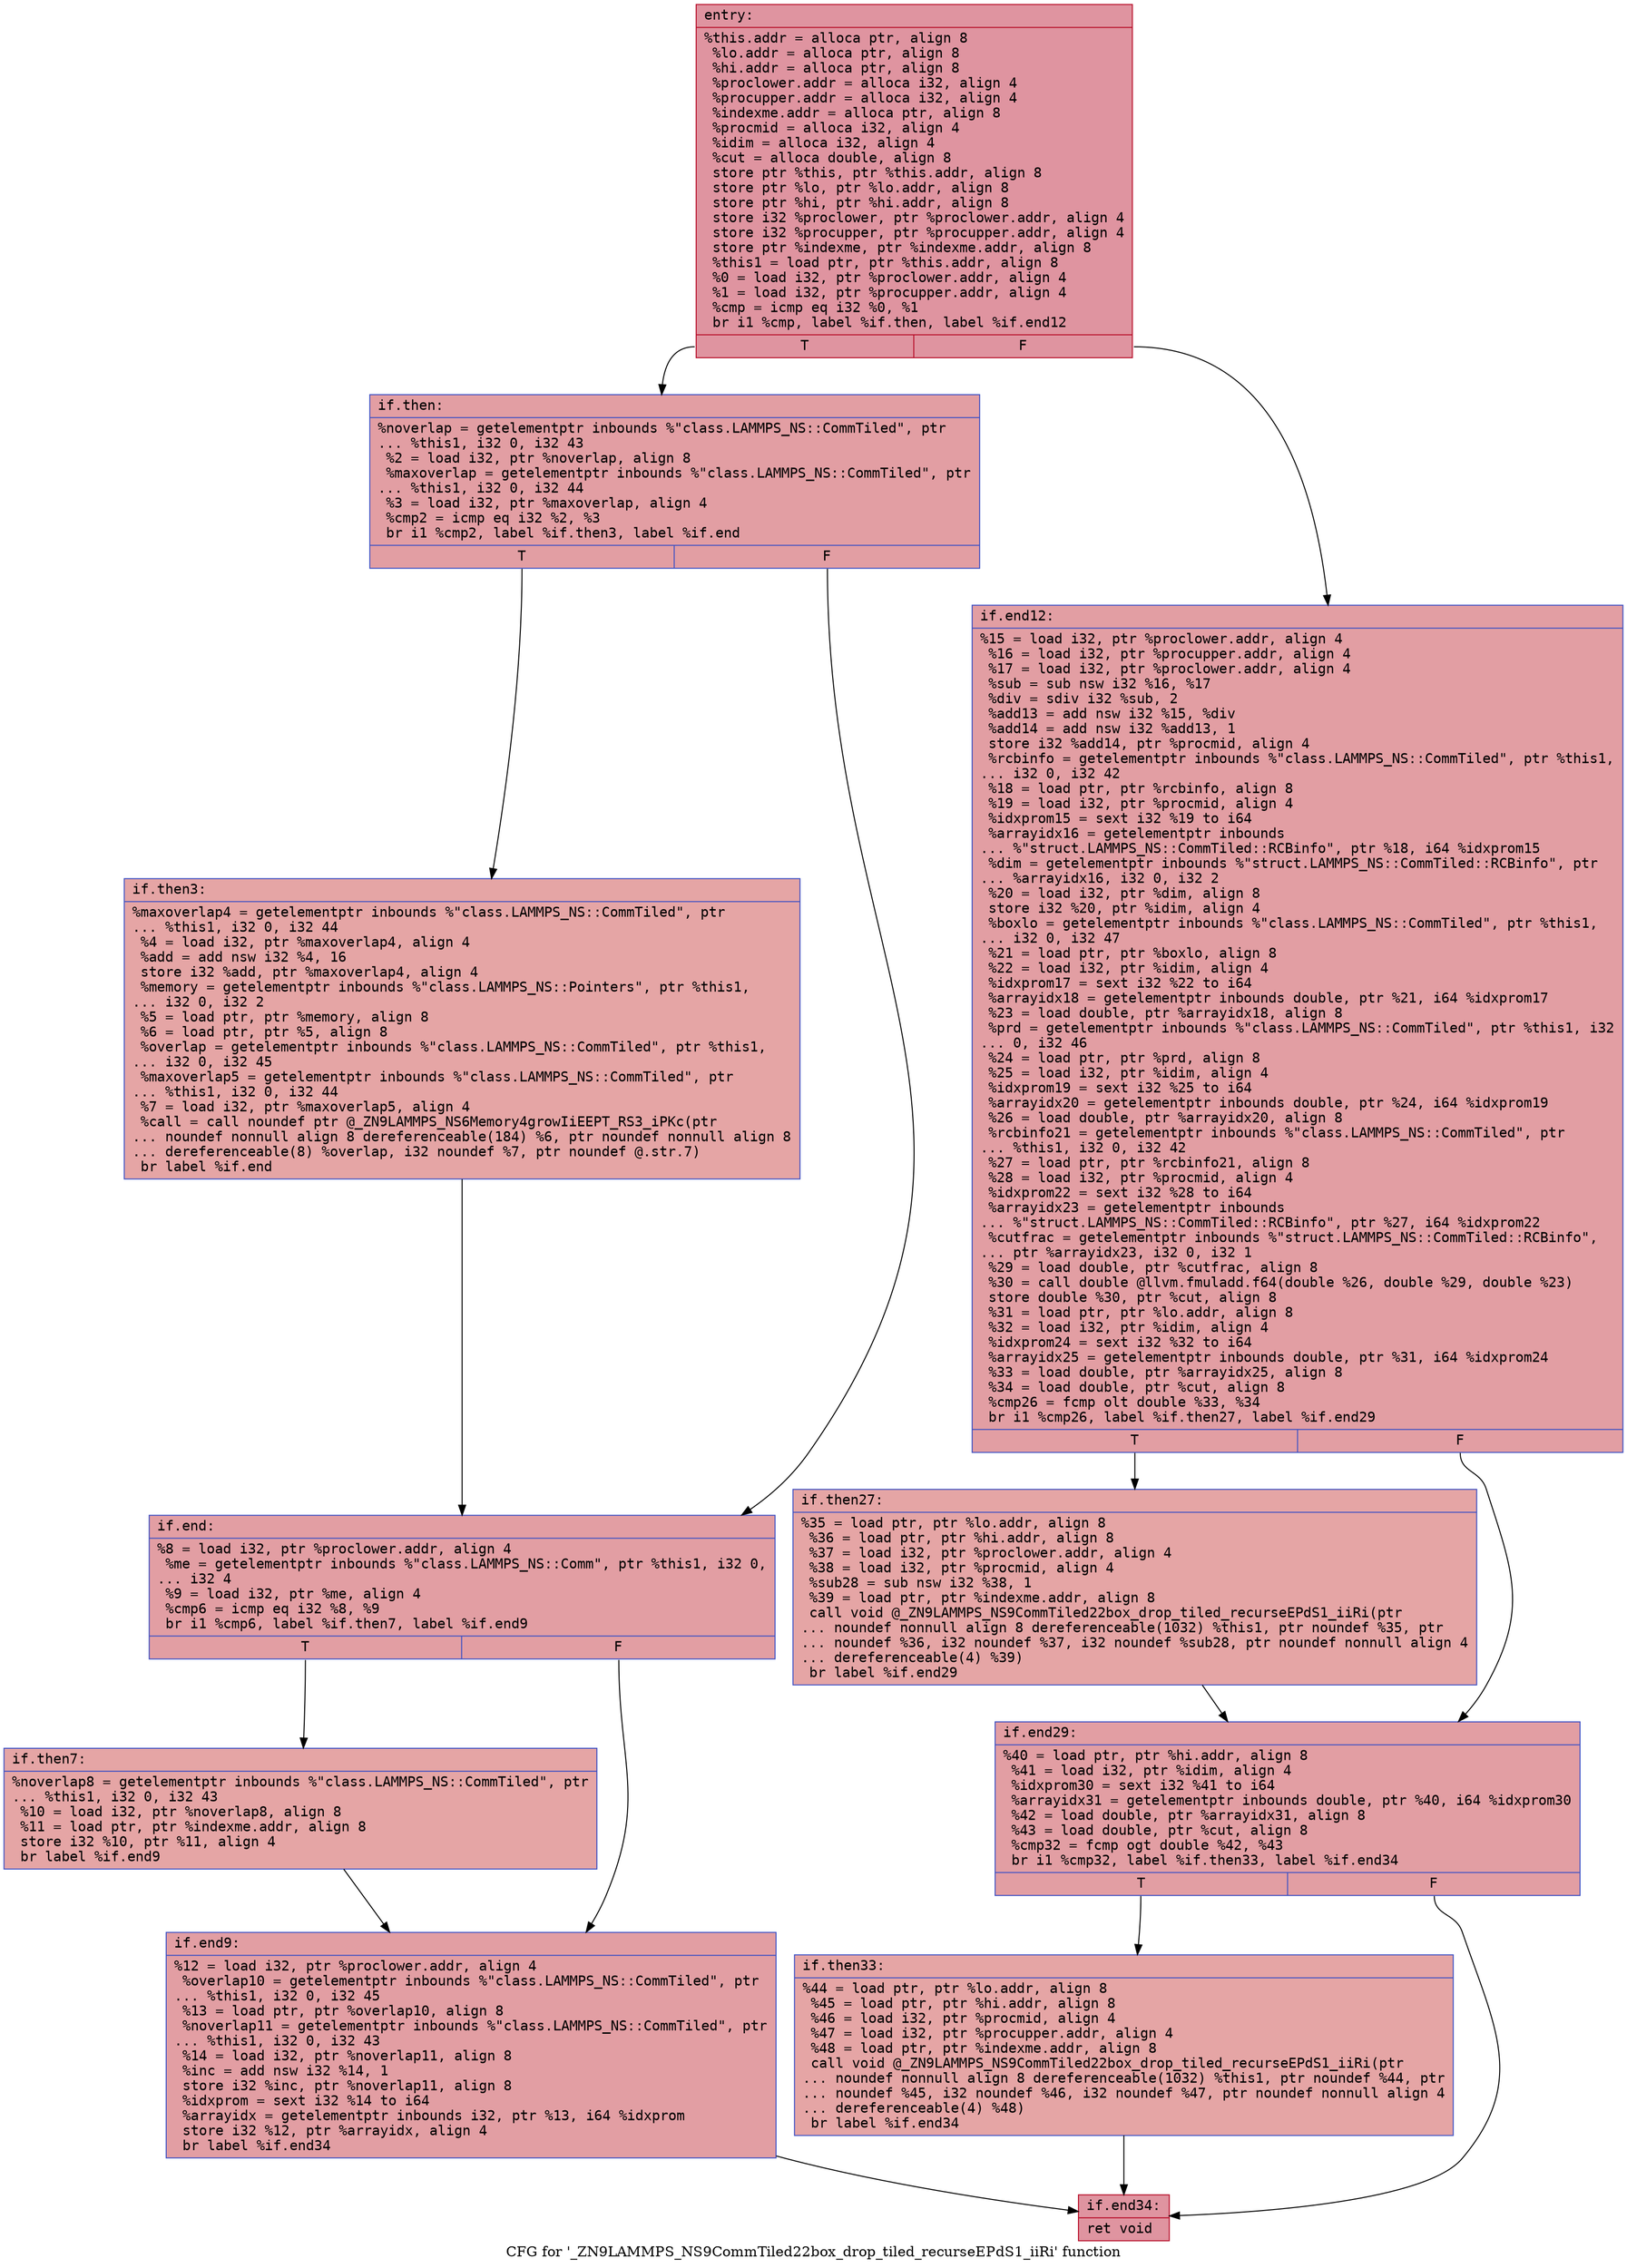 digraph "CFG for '_ZN9LAMMPS_NS9CommTiled22box_drop_tiled_recurseEPdS1_iiRi' function" {
	label="CFG for '_ZN9LAMMPS_NS9CommTiled22box_drop_tiled_recurseEPdS1_iiRi' function";

	Node0x5560776b12e0 [shape=record,color="#b70d28ff", style=filled, fillcolor="#b70d2870" fontname="Courier",label="{entry:\l|  %this.addr = alloca ptr, align 8\l  %lo.addr = alloca ptr, align 8\l  %hi.addr = alloca ptr, align 8\l  %proclower.addr = alloca i32, align 4\l  %procupper.addr = alloca i32, align 4\l  %indexme.addr = alloca ptr, align 8\l  %procmid = alloca i32, align 4\l  %idim = alloca i32, align 4\l  %cut = alloca double, align 8\l  store ptr %this, ptr %this.addr, align 8\l  store ptr %lo, ptr %lo.addr, align 8\l  store ptr %hi, ptr %hi.addr, align 8\l  store i32 %proclower, ptr %proclower.addr, align 4\l  store i32 %procupper, ptr %procupper.addr, align 4\l  store ptr %indexme, ptr %indexme.addr, align 8\l  %this1 = load ptr, ptr %this.addr, align 8\l  %0 = load i32, ptr %proclower.addr, align 4\l  %1 = load i32, ptr %procupper.addr, align 4\l  %cmp = icmp eq i32 %0, %1\l  br i1 %cmp, label %if.then, label %if.end12\l|{<s0>T|<s1>F}}"];
	Node0x5560776b12e0:s0 -> Node0x5560776b13c0[tooltip="entry -> if.then\nProbability 50.00%" ];
	Node0x5560776b12e0:s1 -> Node0x5560776b2470[tooltip="entry -> if.end12\nProbability 50.00%" ];
	Node0x5560776b13c0 [shape=record,color="#3d50c3ff", style=filled, fillcolor="#be242e70" fontname="Courier",label="{if.then:\l|  %noverlap = getelementptr inbounds %\"class.LAMMPS_NS::CommTiled\", ptr\l... %this1, i32 0, i32 43\l  %2 = load i32, ptr %noverlap, align 8\l  %maxoverlap = getelementptr inbounds %\"class.LAMMPS_NS::CommTiled\", ptr\l... %this1, i32 0, i32 44\l  %3 = load i32, ptr %maxoverlap, align 4\l  %cmp2 = icmp eq i32 %2, %3\l  br i1 %cmp2, label %if.then3, label %if.end\l|{<s0>T|<s1>F}}"];
	Node0x5560776b13c0:s0 -> Node0x5560776b2930[tooltip="if.then -> if.then3\nProbability 50.00%" ];
	Node0x5560776b13c0:s1 -> Node0x5560776b29b0[tooltip="if.then -> if.end\nProbability 50.00%" ];
	Node0x5560776b2930 [shape=record,color="#3d50c3ff", style=filled, fillcolor="#c5333470" fontname="Courier",label="{if.then3:\l|  %maxoverlap4 = getelementptr inbounds %\"class.LAMMPS_NS::CommTiled\", ptr\l... %this1, i32 0, i32 44\l  %4 = load i32, ptr %maxoverlap4, align 4\l  %add = add nsw i32 %4, 16\l  store i32 %add, ptr %maxoverlap4, align 4\l  %memory = getelementptr inbounds %\"class.LAMMPS_NS::Pointers\", ptr %this1,\l... i32 0, i32 2\l  %5 = load ptr, ptr %memory, align 8\l  %6 = load ptr, ptr %5, align 8\l  %overlap = getelementptr inbounds %\"class.LAMMPS_NS::CommTiled\", ptr %this1,\l... i32 0, i32 45\l  %maxoverlap5 = getelementptr inbounds %\"class.LAMMPS_NS::CommTiled\", ptr\l... %this1, i32 0, i32 44\l  %7 = load i32, ptr %maxoverlap5, align 4\l  %call = call noundef ptr @_ZN9LAMMPS_NS6Memory4growIiEEPT_RS3_iPKc(ptr\l... noundef nonnull align 8 dereferenceable(184) %6, ptr noundef nonnull align 8\l... dereferenceable(8) %overlap, i32 noundef %7, ptr noundef @.str.7)\l  br label %if.end\l}"];
	Node0x5560776b2930 -> Node0x5560776b29b0[tooltip="if.then3 -> if.end\nProbability 100.00%" ];
	Node0x5560776b29b0 [shape=record,color="#3d50c3ff", style=filled, fillcolor="#be242e70" fontname="Courier",label="{if.end:\l|  %8 = load i32, ptr %proclower.addr, align 4\l  %me = getelementptr inbounds %\"class.LAMMPS_NS::Comm\", ptr %this1, i32 0,\l... i32 4\l  %9 = load i32, ptr %me, align 4\l  %cmp6 = icmp eq i32 %8, %9\l  br i1 %cmp6, label %if.then7, label %if.end9\l|{<s0>T|<s1>F}}"];
	Node0x5560776b29b0:s0 -> Node0x5560776b4020[tooltip="if.end -> if.then7\nProbability 50.00%" ];
	Node0x5560776b29b0:s1 -> Node0x5560776b4070[tooltip="if.end -> if.end9\nProbability 50.00%" ];
	Node0x5560776b4020 [shape=record,color="#3d50c3ff", style=filled, fillcolor="#c5333470" fontname="Courier",label="{if.then7:\l|  %noverlap8 = getelementptr inbounds %\"class.LAMMPS_NS::CommTiled\", ptr\l... %this1, i32 0, i32 43\l  %10 = load i32, ptr %noverlap8, align 8\l  %11 = load ptr, ptr %indexme.addr, align 8\l  store i32 %10, ptr %11, align 4\l  br label %if.end9\l}"];
	Node0x5560776b4020 -> Node0x5560776b4070[tooltip="if.then7 -> if.end9\nProbability 100.00%" ];
	Node0x5560776b4070 [shape=record,color="#3d50c3ff", style=filled, fillcolor="#be242e70" fontname="Courier",label="{if.end9:\l|  %12 = load i32, ptr %proclower.addr, align 4\l  %overlap10 = getelementptr inbounds %\"class.LAMMPS_NS::CommTiled\", ptr\l... %this1, i32 0, i32 45\l  %13 = load ptr, ptr %overlap10, align 8\l  %noverlap11 = getelementptr inbounds %\"class.LAMMPS_NS::CommTiled\", ptr\l... %this1, i32 0, i32 43\l  %14 = load i32, ptr %noverlap11, align 8\l  %inc = add nsw i32 %14, 1\l  store i32 %inc, ptr %noverlap11, align 8\l  %idxprom = sext i32 %14 to i64\l  %arrayidx = getelementptr inbounds i32, ptr %13, i64 %idxprom\l  store i32 %12, ptr %arrayidx, align 4\l  br label %if.end34\l}"];
	Node0x5560776b4070 -> Node0x5560776b4b40[tooltip="if.end9 -> if.end34\nProbability 100.00%" ];
	Node0x5560776b2470 [shape=record,color="#3d50c3ff", style=filled, fillcolor="#be242e70" fontname="Courier",label="{if.end12:\l|  %15 = load i32, ptr %proclower.addr, align 4\l  %16 = load i32, ptr %procupper.addr, align 4\l  %17 = load i32, ptr %proclower.addr, align 4\l  %sub = sub nsw i32 %16, %17\l  %div = sdiv i32 %sub, 2\l  %add13 = add nsw i32 %15, %div\l  %add14 = add nsw i32 %add13, 1\l  store i32 %add14, ptr %procmid, align 4\l  %rcbinfo = getelementptr inbounds %\"class.LAMMPS_NS::CommTiled\", ptr %this1,\l... i32 0, i32 42\l  %18 = load ptr, ptr %rcbinfo, align 8\l  %19 = load i32, ptr %procmid, align 4\l  %idxprom15 = sext i32 %19 to i64\l  %arrayidx16 = getelementptr inbounds\l... %\"struct.LAMMPS_NS::CommTiled::RCBinfo\", ptr %18, i64 %idxprom15\l  %dim = getelementptr inbounds %\"struct.LAMMPS_NS::CommTiled::RCBinfo\", ptr\l... %arrayidx16, i32 0, i32 2\l  %20 = load i32, ptr %dim, align 8\l  store i32 %20, ptr %idim, align 4\l  %boxlo = getelementptr inbounds %\"class.LAMMPS_NS::CommTiled\", ptr %this1,\l... i32 0, i32 47\l  %21 = load ptr, ptr %boxlo, align 8\l  %22 = load i32, ptr %idim, align 4\l  %idxprom17 = sext i32 %22 to i64\l  %arrayidx18 = getelementptr inbounds double, ptr %21, i64 %idxprom17\l  %23 = load double, ptr %arrayidx18, align 8\l  %prd = getelementptr inbounds %\"class.LAMMPS_NS::CommTiled\", ptr %this1, i32\l... 0, i32 46\l  %24 = load ptr, ptr %prd, align 8\l  %25 = load i32, ptr %idim, align 4\l  %idxprom19 = sext i32 %25 to i64\l  %arrayidx20 = getelementptr inbounds double, ptr %24, i64 %idxprom19\l  %26 = load double, ptr %arrayidx20, align 8\l  %rcbinfo21 = getelementptr inbounds %\"class.LAMMPS_NS::CommTiled\", ptr\l... %this1, i32 0, i32 42\l  %27 = load ptr, ptr %rcbinfo21, align 8\l  %28 = load i32, ptr %procmid, align 4\l  %idxprom22 = sext i32 %28 to i64\l  %arrayidx23 = getelementptr inbounds\l... %\"struct.LAMMPS_NS::CommTiled::RCBinfo\", ptr %27, i64 %idxprom22\l  %cutfrac = getelementptr inbounds %\"struct.LAMMPS_NS::CommTiled::RCBinfo\",\l... ptr %arrayidx23, i32 0, i32 1\l  %29 = load double, ptr %cutfrac, align 8\l  %30 = call double @llvm.fmuladd.f64(double %26, double %29, double %23)\l  store double %30, ptr %cut, align 8\l  %31 = load ptr, ptr %lo.addr, align 8\l  %32 = load i32, ptr %idim, align 4\l  %idxprom24 = sext i32 %32 to i64\l  %arrayidx25 = getelementptr inbounds double, ptr %31, i64 %idxprom24\l  %33 = load double, ptr %arrayidx25, align 8\l  %34 = load double, ptr %cut, align 8\l  %cmp26 = fcmp olt double %33, %34\l  br i1 %cmp26, label %if.then27, label %if.end29\l|{<s0>T|<s1>F}}"];
	Node0x5560776b2470:s0 -> Node0x5560776b6b00[tooltip="if.end12 -> if.then27\nProbability 50.00%" ];
	Node0x5560776b2470:s1 -> Node0x5560776b6b80[tooltip="if.end12 -> if.end29\nProbability 50.00%" ];
	Node0x5560776b6b00 [shape=record,color="#3d50c3ff", style=filled, fillcolor="#c5333470" fontname="Courier",label="{if.then27:\l|  %35 = load ptr, ptr %lo.addr, align 8\l  %36 = load ptr, ptr %hi.addr, align 8\l  %37 = load i32, ptr %proclower.addr, align 4\l  %38 = load i32, ptr %procmid, align 4\l  %sub28 = sub nsw i32 %38, 1\l  %39 = load ptr, ptr %indexme.addr, align 8\l  call void @_ZN9LAMMPS_NS9CommTiled22box_drop_tiled_recurseEPdS1_iiRi(ptr\l... noundef nonnull align 8 dereferenceable(1032) %this1, ptr noundef %35, ptr\l... noundef %36, i32 noundef %37, i32 noundef %sub28, ptr noundef nonnull align 4\l... dereferenceable(4) %39)\l  br label %if.end29\l}"];
	Node0x5560776b6b00 -> Node0x5560776b6b80[tooltip="if.then27 -> if.end29\nProbability 100.00%" ];
	Node0x5560776b6b80 [shape=record,color="#3d50c3ff", style=filled, fillcolor="#be242e70" fontname="Courier",label="{if.end29:\l|  %40 = load ptr, ptr %hi.addr, align 8\l  %41 = load i32, ptr %idim, align 4\l  %idxprom30 = sext i32 %41 to i64\l  %arrayidx31 = getelementptr inbounds double, ptr %40, i64 %idxprom30\l  %42 = load double, ptr %arrayidx31, align 8\l  %43 = load double, ptr %cut, align 8\l  %cmp32 = fcmp ogt double %42, %43\l  br i1 %cmp32, label %if.then33, label %if.end34\l|{<s0>T|<s1>F}}"];
	Node0x5560776b6b80:s0 -> Node0x5560776b6fc0[tooltip="if.end29 -> if.then33\nProbability 50.00%" ];
	Node0x5560776b6b80:s1 -> Node0x5560776b4b40[tooltip="if.end29 -> if.end34\nProbability 50.00%" ];
	Node0x5560776b6fc0 [shape=record,color="#3d50c3ff", style=filled, fillcolor="#c5333470" fontname="Courier",label="{if.then33:\l|  %44 = load ptr, ptr %lo.addr, align 8\l  %45 = load ptr, ptr %hi.addr, align 8\l  %46 = load i32, ptr %procmid, align 4\l  %47 = load i32, ptr %procupper.addr, align 4\l  %48 = load ptr, ptr %indexme.addr, align 8\l  call void @_ZN9LAMMPS_NS9CommTiled22box_drop_tiled_recurseEPdS1_iiRi(ptr\l... noundef nonnull align 8 dereferenceable(1032) %this1, ptr noundef %44, ptr\l... noundef %45, i32 noundef %46, i32 noundef %47, ptr noundef nonnull align 4\l... dereferenceable(4) %48)\l  br label %if.end34\l}"];
	Node0x5560776b6fc0 -> Node0x5560776b4b40[tooltip="if.then33 -> if.end34\nProbability 100.00%" ];
	Node0x5560776b4b40 [shape=record,color="#b70d28ff", style=filled, fillcolor="#b70d2870" fontname="Courier",label="{if.end34:\l|  ret void\l}"];
}
